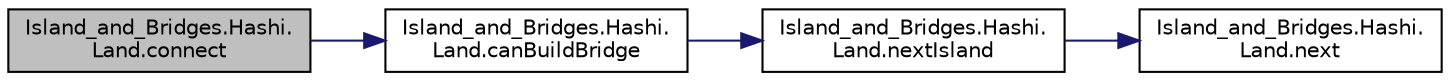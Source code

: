 digraph "Island_and_Bridges.Hashi.Land.connect"
{
  edge [fontname="Helvetica",fontsize="10",labelfontname="Helvetica",labelfontsize="10"];
  node [fontname="Helvetica",fontsize="10",shape=record];
  rankdir="LR";
  Node9 [label="Island_and_Bridges.Hashi.\lLand.connect",height=0.2,width=0.4,color="black", fillcolor="grey75", style="filled", fontcolor="black"];
  Node9 -> Node10 [color="midnightblue",fontsize="10",style="solid",fontname="Helvetica"];
  Node10 [label="Island_and_Bridges.Hashi.\lLand.canBuildBridge",height=0.2,width=0.4,color="black", fillcolor="white", style="filled",URL="$class_island__and___bridges_1_1_hashi_1_1_land.html#a8d37542dbb0c90853d6f2e2b4ddfb63f"];
  Node10 -> Node11 [color="midnightblue",fontsize="10",style="solid",fontname="Helvetica"];
  Node11 [label="Island_and_Bridges.Hashi.\lLand.nextIsland",height=0.2,width=0.4,color="black", fillcolor="white", style="filled",URL="$class_island__and___bridges_1_1_hashi_1_1_land.html#a0a24f0dc5ed35f61803817ae39e274d9"];
  Node11 -> Node12 [color="midnightblue",fontsize="10",style="solid",fontname="Helvetica"];
  Node12 [label="Island_and_Bridges.Hashi.\lLand.next",height=0.2,width=0.4,color="black", fillcolor="white", style="filled",URL="$class_island__and___bridges_1_1_hashi_1_1_land.html#a2a665d37b80c351081b51f727b575c10"];
}
